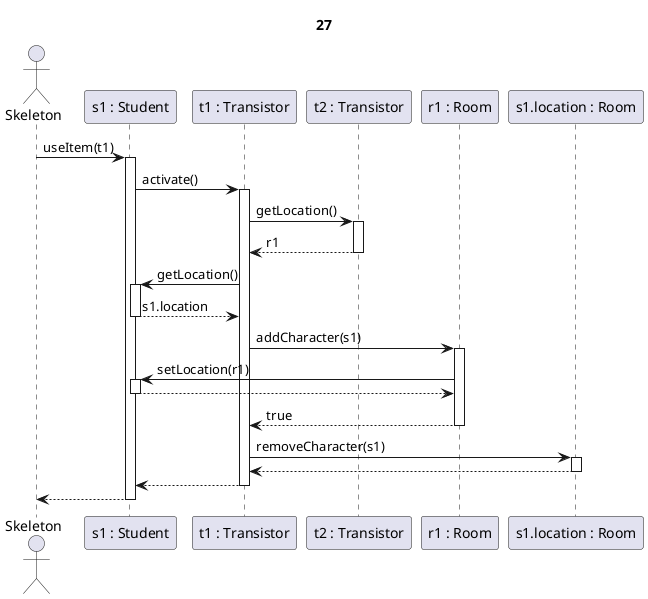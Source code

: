 @startuml transistor use

title 27

actor Skeleton as sk
participant "s1 : Student" as s
participant "t1 : Transistor" as t1
participant "t2 : Transistor" as t2
participant "r1 : Room" as r
participant "s1.location : Room" as r2

sk -> s ++: useItem(t1)

s->t1 ++: activate()

t1 -> t2 ++: getLocation()
t2 --> t1 --: r1

t1 -> s ++: getLocation()
s --> t1 --: s1.location

t1 -> r ++: addCharacter(s1)

r->s ++: setLocation(r1)
s-->r --:

r-->t1 --: true

t1 -> r2 ++: removeCharacter(s1)
r2 --> t1 --:

'és akkor ide kéne még a gázos szoba lefutás, vagy kérdésként, vagy külön use-case-ben...'



t1 --> s --: 

s-->sk --:

@enduml